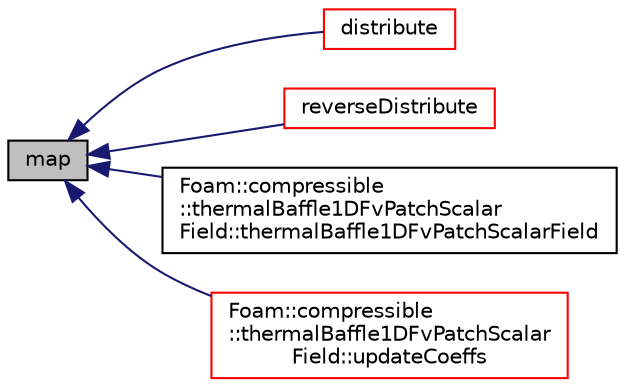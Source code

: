 digraph "map"
{
  bgcolor="transparent";
  edge [fontname="Helvetica",fontsize="10",labelfontname="Helvetica",labelfontsize="10"];
  node [fontname="Helvetica",fontsize="10",shape=record];
  rankdir="LR";
  Node2856 [label="map",height=0.2,width=0.4,color="black", fillcolor="grey75", style="filled", fontcolor="black"];
  Node2856 -> Node2857 [dir="back",color="midnightblue",fontsize="10",style="solid",fontname="Helvetica"];
  Node2857 [label="distribute",height=0.2,width=0.4,color="red",URL="$a26225.html#abc1fef854aa7627739504e6f5408dd79",tooltip="Wrapper around map/interpolate data distribution. "];
  Node2856 -> Node2889 [dir="back",color="midnightblue",fontsize="10",style="solid",fontname="Helvetica"];
  Node2889 [label="reverseDistribute",height=0.2,width=0.4,color="red",URL="$a26225.html#a13c4f025f05fb3315ab61558bbe82f07",tooltip="Wrapper around map/interpolate data distribution. "];
  Node2856 -> Node2890 [dir="back",color="midnightblue",fontsize="10",style="solid",fontname="Helvetica"];
  Node2890 [label="Foam::compressible\l::thermalBaffle1DFvPatchScalar\lField::thermalBaffle1DFvPatchScalarField",height=0.2,width=0.4,color="black",URL="$a32009.html#a61bfdceeacbdd2302ed4cdcc8eb30346",tooltip="Construct as copy setting internal field reference. "];
  Node2856 -> Node2891 [dir="back",color="midnightblue",fontsize="10",style="solid",fontname="Helvetica"];
  Node2891 [label="Foam::compressible\l::thermalBaffle1DFvPatchScalar\lField::updateCoeffs",height=0.2,width=0.4,color="red",URL="$a32009.html#a7e24eafac629d3733181cd942d4c902f",tooltip="Update the coefficients associated with the patch field. "];
}
